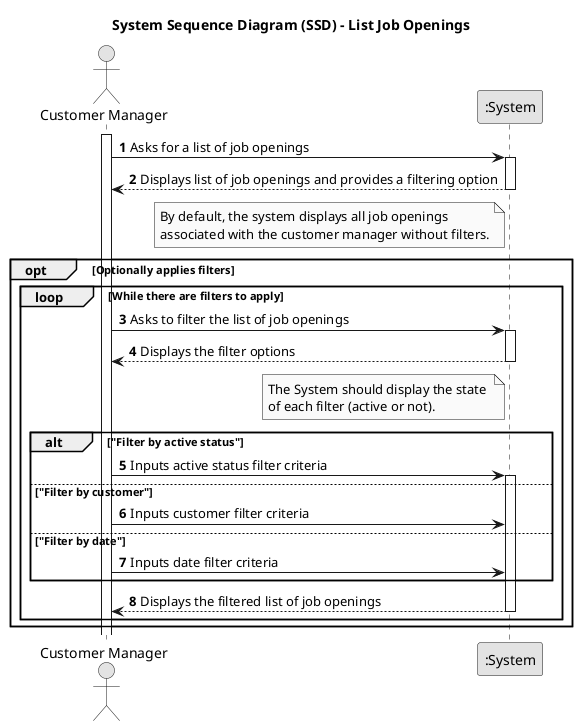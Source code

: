 @startuml
skinparam monochrome true
skinparam packageStyle rectangle
skinparam shadowing false

title System Sequence Diagram (SSD) - List Job Openings

autonumber

actor "Customer Manager" as Manager
participant ":System" as System

activate Manager

Manager -> System : Asks for a list of job openings
activate System
    System --> Manager : Displays list of job openings and provides a filtering option
deactivate System

note left of System : By default, the system displays all job openings \nassociated with the customer manager without filters.

opt Optionally applies filters
    loop While there are filters to apply
        Manager -> System : Asks to filter the list of job openings
        activate System
            System --> Manager : Displays the filter options
        deactivate System
        note left of System : The System should display the state \nof each filter (active or not).
        alt "Filter by active status"
            Manager -> System : Inputs active status filter criteria
            activate System
        else "Filter by customer"
            Manager -> System : Inputs customer filter criteria
        else "Filter by date"
            Manager -> System : Inputs date filter criteria
        end
        System --> Manager : Displays the filtered list of job openings
        deactivate System
    end    
end

@enduml
